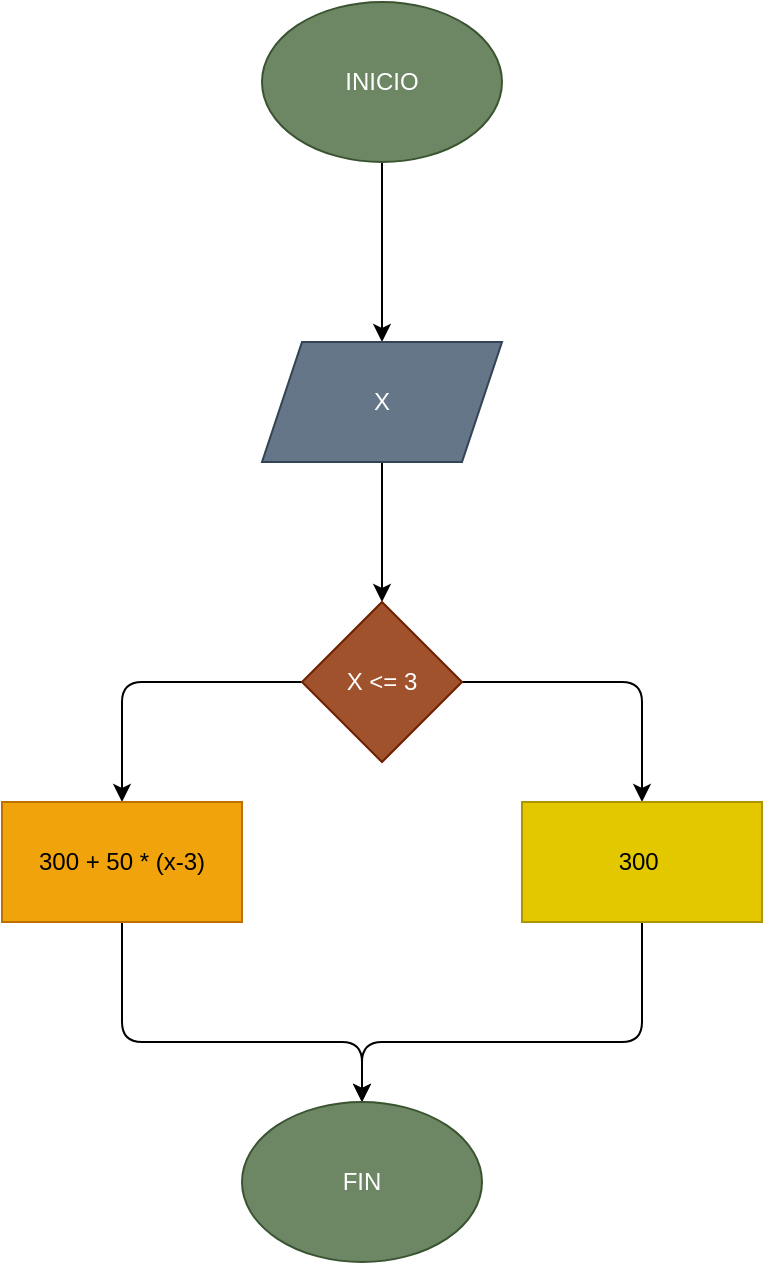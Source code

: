<mxfile>
    <diagram id="TggVQw7Mo4ItW7oQjySw" name="Page-1">
        <mxGraphModel dx="564" dy="209" grid="1" gridSize="10" guides="1" tooltips="1" connect="1" arrows="1" fold="1" page="1" pageScale="1" pageWidth="827" pageHeight="1169" math="0" shadow="0">
            <root>
                <mxCell id="0"/>
                <mxCell id="1" parent="0"/>
                <mxCell id="6" value="" style="edgeStyle=none;html=1;" parent="1" source="2" target="5" edge="1">
                    <mxGeometry relative="1" as="geometry"/>
                </mxCell>
                <mxCell id="2" value="INICIO" style="ellipse;whiteSpace=wrap;html=1;fillColor=#6d8764;fontColor=#ffffff;strokeColor=#3A5431;" parent="1" vertex="1">
                    <mxGeometry x="230" y="200" width="120" height="80" as="geometry"/>
                </mxCell>
                <mxCell id="10" value="" style="edgeStyle=none;html=1;" parent="1" source="5" target="9" edge="1">
                    <mxGeometry relative="1" as="geometry"/>
                </mxCell>
                <mxCell id="5" value="X" style="shape=parallelogram;perimeter=parallelogramPerimeter;whiteSpace=wrap;html=1;fixedSize=1;fillColor=#647687;fontColor=#ffffff;strokeColor=#314354;" parent="1" vertex="1">
                    <mxGeometry x="230" y="370" width="120" height="60" as="geometry"/>
                </mxCell>
                <mxCell id="12" value="" style="edgeStyle=none;html=1;" parent="1" source="9" target="11" edge="1">
                    <mxGeometry relative="1" as="geometry">
                        <Array as="points">
                            <mxPoint x="420" y="540"/>
                        </Array>
                    </mxGeometry>
                </mxCell>
                <mxCell id="14" value="" style="edgeStyle=none;html=1;" parent="1" source="9" target="13" edge="1">
                    <mxGeometry relative="1" as="geometry">
                        <Array as="points">
                            <mxPoint x="160" y="540"/>
                        </Array>
                    </mxGeometry>
                </mxCell>
                <mxCell id="9" value="X &amp;lt;= 3" style="rhombus;whiteSpace=wrap;html=1;fillColor=#a0522d;fontColor=#ffffff;strokeColor=#6D1F00;" parent="1" vertex="1">
                    <mxGeometry x="250" y="500" width="80" height="80" as="geometry"/>
                </mxCell>
                <mxCell id="16" style="edgeStyle=none;html=1;" parent="1" source="11" target="15" edge="1">
                    <mxGeometry relative="1" as="geometry">
                        <Array as="points">
                            <mxPoint x="420" y="720"/>
                            <mxPoint x="280" y="720"/>
                        </Array>
                    </mxGeometry>
                </mxCell>
                <mxCell id="11" value="300&amp;nbsp;" style="whiteSpace=wrap;html=1;fillColor=#e3c800;fontColor=#000000;strokeColor=#B09500;" parent="1" vertex="1">
                    <mxGeometry x="360" y="600" width="120" height="60" as="geometry"/>
                </mxCell>
                <mxCell id="17" style="edgeStyle=none;html=1;" parent="1" source="13" target="15" edge="1">
                    <mxGeometry relative="1" as="geometry">
                        <Array as="points">
                            <mxPoint x="160" y="720"/>
                            <mxPoint x="280" y="720"/>
                        </Array>
                    </mxGeometry>
                </mxCell>
                <mxCell id="13" value="300 + 50 * (x-3)" style="whiteSpace=wrap;html=1;fillColor=#f0a30a;fontColor=#000000;strokeColor=#BD7000;" parent="1" vertex="1">
                    <mxGeometry x="100" y="600" width="120" height="60" as="geometry"/>
                </mxCell>
                <mxCell id="15" value="FIN" style="ellipse;whiteSpace=wrap;html=1;fillColor=#6d8764;fontColor=#ffffff;strokeColor=#3A5431;" parent="1" vertex="1">
                    <mxGeometry x="220" y="750" width="120" height="80" as="geometry"/>
                </mxCell>
            </root>
        </mxGraphModel>
    </diagram>
</mxfile>